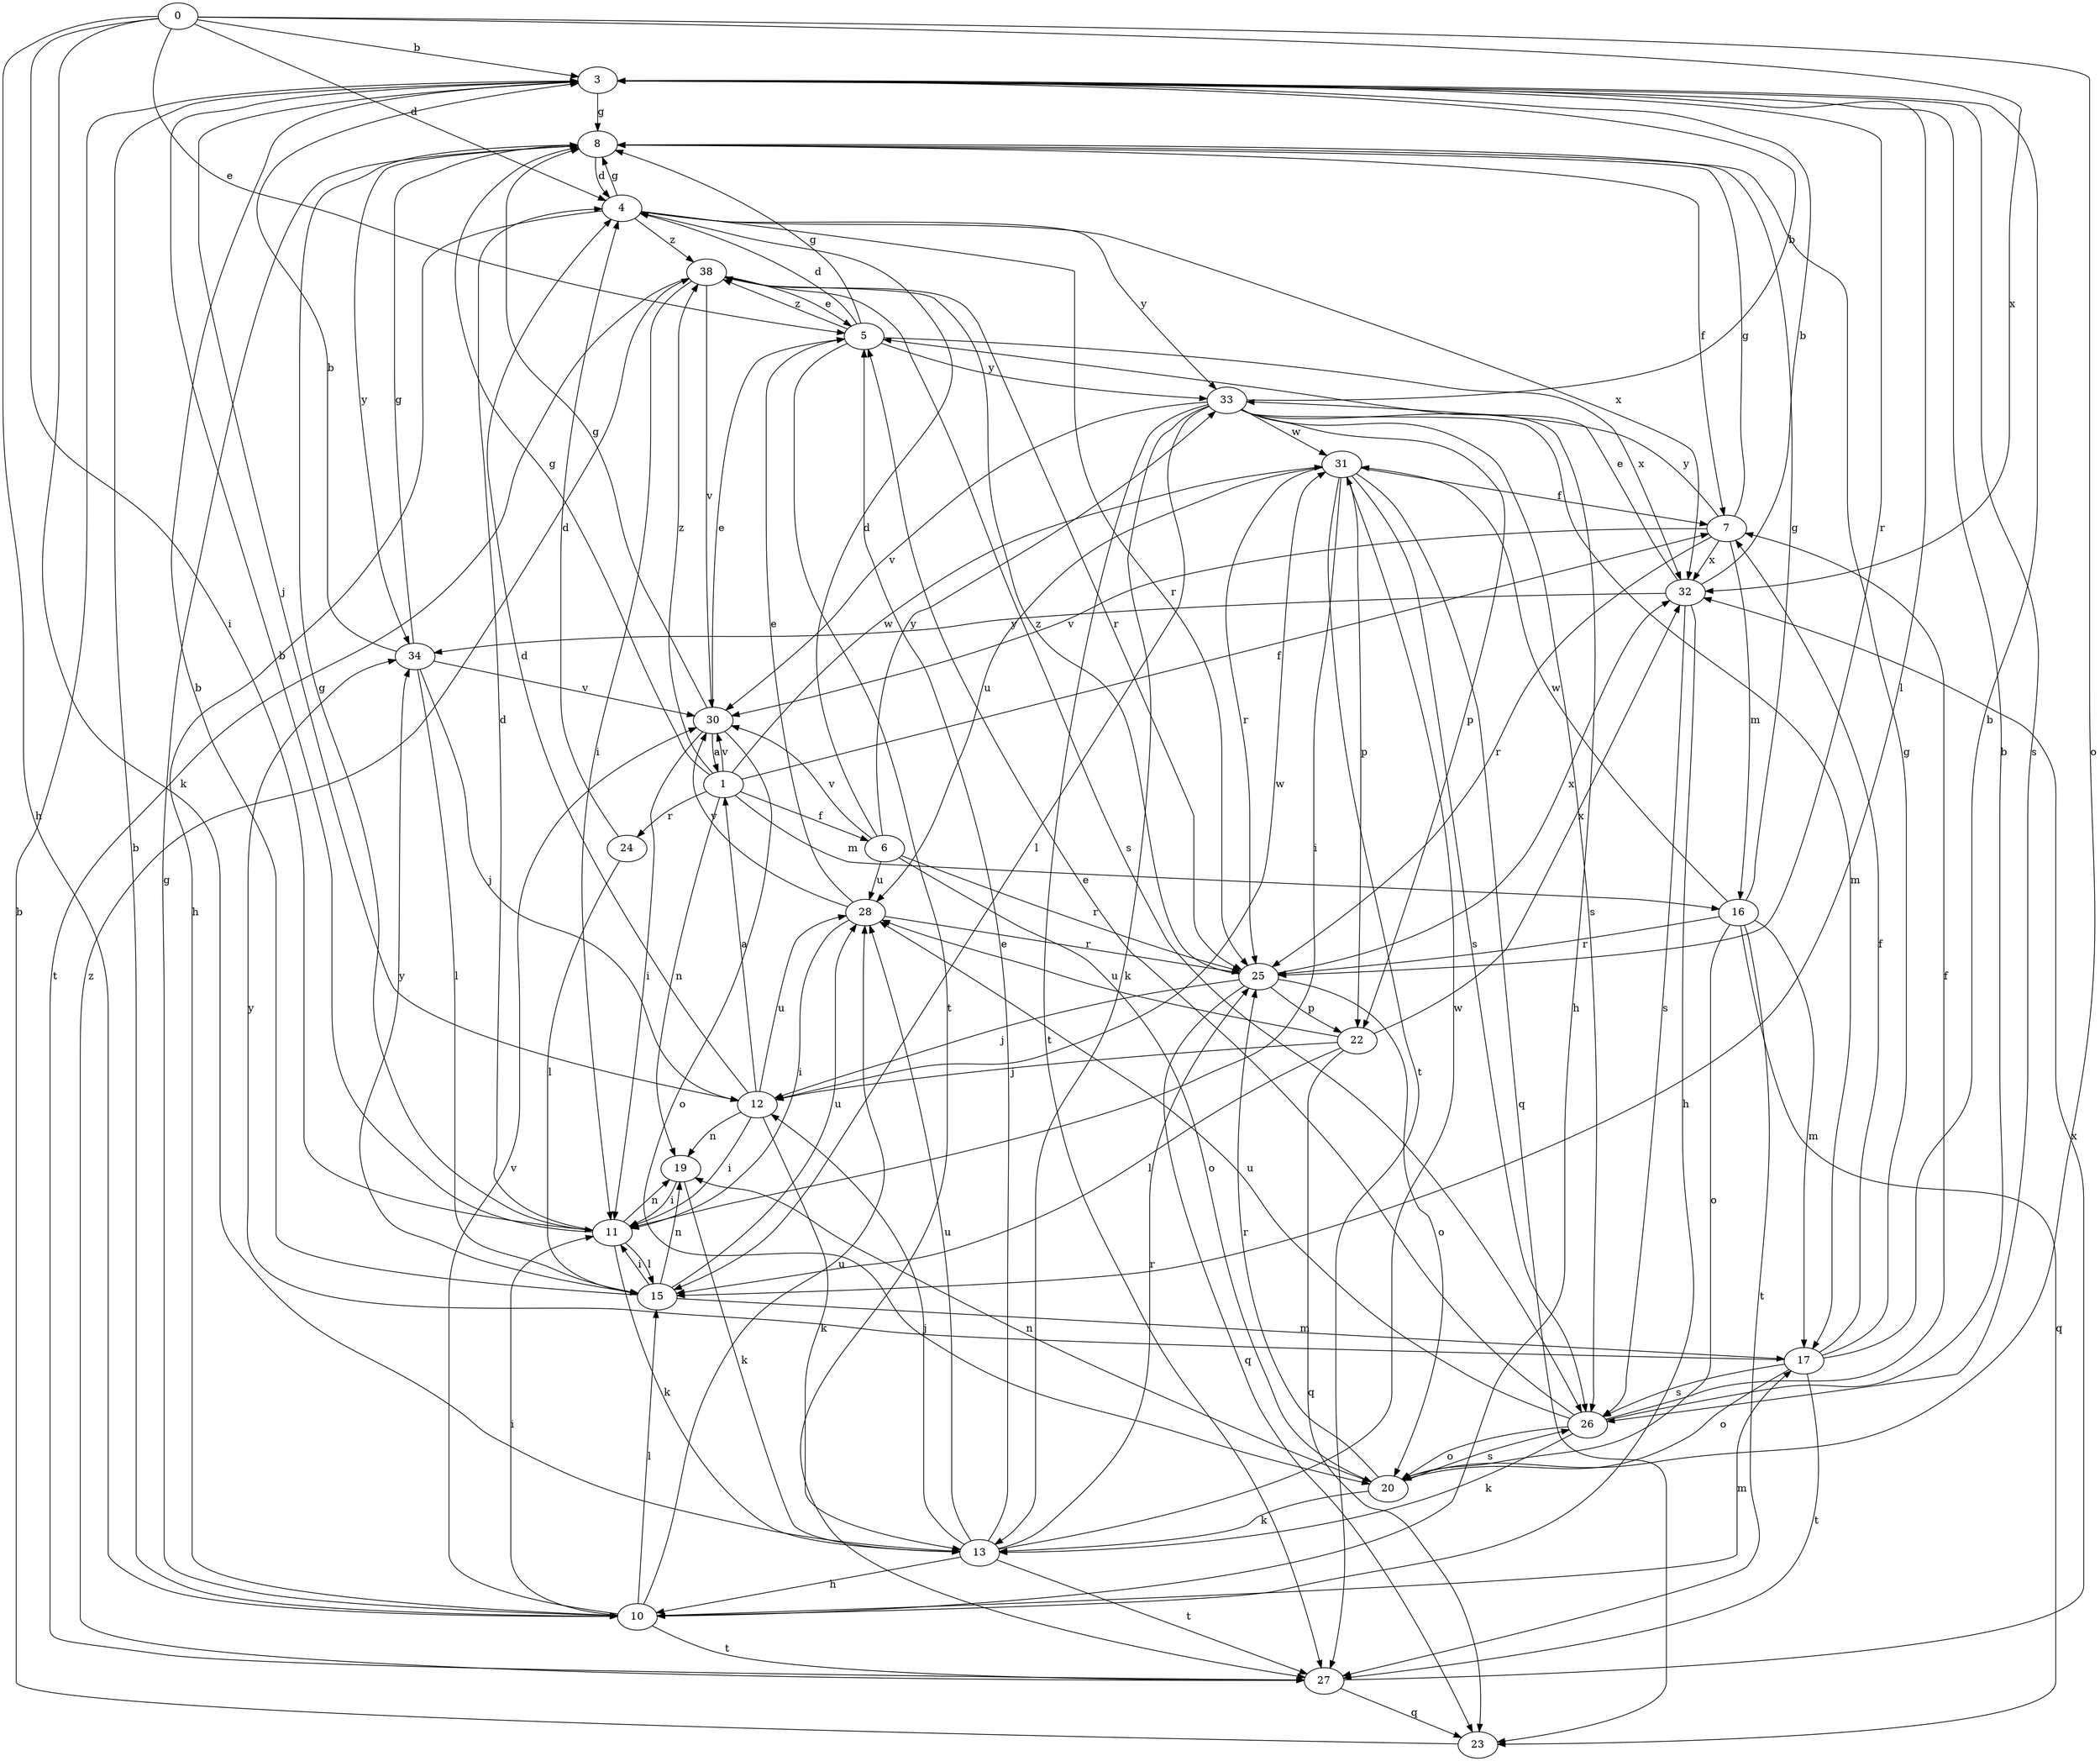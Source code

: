 strict digraph  {
0;
1;
3;
4;
5;
6;
7;
8;
10;
11;
12;
13;
15;
16;
17;
19;
20;
22;
23;
24;
25;
26;
27;
28;
30;
31;
32;
33;
34;
38;
0 -> 3  [label=b];
0 -> 4  [label=d];
0 -> 5  [label=e];
0 -> 10  [label=h];
0 -> 11  [label=i];
0 -> 13  [label=k];
0 -> 20  [label=o];
0 -> 32  [label=x];
1 -> 6  [label=f];
1 -> 7  [label=f];
1 -> 8  [label=g];
1 -> 16  [label=m];
1 -> 19  [label=n];
1 -> 24  [label=r];
1 -> 30  [label=v];
1 -> 31  [label=w];
1 -> 38  [label=z];
3 -> 8  [label=g];
3 -> 12  [label=j];
3 -> 15  [label=l];
3 -> 25  [label=r];
3 -> 26  [label=s];
4 -> 8  [label=g];
4 -> 10  [label=h];
4 -> 25  [label=r];
4 -> 32  [label=x];
4 -> 33  [label=y];
4 -> 38  [label=z];
5 -> 4  [label=d];
5 -> 8  [label=g];
5 -> 27  [label=t];
5 -> 32  [label=x];
5 -> 33  [label=y];
5 -> 38  [label=z];
6 -> 4  [label=d];
6 -> 20  [label=o];
6 -> 25  [label=r];
6 -> 28  [label=u];
6 -> 30  [label=v];
6 -> 33  [label=y];
7 -> 8  [label=g];
7 -> 16  [label=m];
7 -> 25  [label=r];
7 -> 30  [label=v];
7 -> 32  [label=x];
7 -> 33  [label=y];
8 -> 4  [label=d];
8 -> 7  [label=f];
8 -> 34  [label=y];
10 -> 3  [label=b];
10 -> 8  [label=g];
10 -> 11  [label=i];
10 -> 15  [label=l];
10 -> 17  [label=m];
10 -> 27  [label=t];
10 -> 28  [label=u];
10 -> 30  [label=v];
11 -> 3  [label=b];
11 -> 4  [label=d];
11 -> 8  [label=g];
11 -> 13  [label=k];
11 -> 15  [label=l];
11 -> 19  [label=n];
12 -> 1  [label=a];
12 -> 4  [label=d];
12 -> 11  [label=i];
12 -> 13  [label=k];
12 -> 19  [label=n];
12 -> 28  [label=u];
12 -> 31  [label=w];
13 -> 5  [label=e];
13 -> 10  [label=h];
13 -> 12  [label=j];
13 -> 25  [label=r];
13 -> 27  [label=t];
13 -> 28  [label=u];
13 -> 31  [label=w];
15 -> 3  [label=b];
15 -> 11  [label=i];
15 -> 17  [label=m];
15 -> 19  [label=n];
15 -> 28  [label=u];
15 -> 34  [label=y];
16 -> 8  [label=g];
16 -> 17  [label=m];
16 -> 20  [label=o];
16 -> 23  [label=q];
16 -> 25  [label=r];
16 -> 27  [label=t];
16 -> 31  [label=w];
17 -> 3  [label=b];
17 -> 7  [label=f];
17 -> 8  [label=g];
17 -> 20  [label=o];
17 -> 26  [label=s];
17 -> 27  [label=t];
17 -> 34  [label=y];
19 -> 11  [label=i];
19 -> 13  [label=k];
20 -> 13  [label=k];
20 -> 19  [label=n];
20 -> 25  [label=r];
20 -> 26  [label=s];
22 -> 12  [label=j];
22 -> 15  [label=l];
22 -> 23  [label=q];
22 -> 28  [label=u];
22 -> 32  [label=x];
23 -> 3  [label=b];
24 -> 4  [label=d];
24 -> 15  [label=l];
25 -> 12  [label=j];
25 -> 20  [label=o];
25 -> 22  [label=p];
25 -> 23  [label=q];
25 -> 32  [label=x];
25 -> 38  [label=z];
26 -> 3  [label=b];
26 -> 5  [label=e];
26 -> 7  [label=f];
26 -> 13  [label=k];
26 -> 20  [label=o];
26 -> 28  [label=u];
27 -> 23  [label=q];
27 -> 32  [label=x];
27 -> 38  [label=z];
28 -> 5  [label=e];
28 -> 11  [label=i];
28 -> 25  [label=r];
28 -> 30  [label=v];
30 -> 1  [label=a];
30 -> 5  [label=e];
30 -> 8  [label=g];
30 -> 11  [label=i];
30 -> 20  [label=o];
31 -> 7  [label=f];
31 -> 11  [label=i];
31 -> 22  [label=p];
31 -> 23  [label=q];
31 -> 25  [label=r];
31 -> 26  [label=s];
31 -> 27  [label=t];
31 -> 28  [label=u];
32 -> 3  [label=b];
32 -> 5  [label=e];
32 -> 10  [label=h];
32 -> 26  [label=s];
32 -> 34  [label=y];
33 -> 3  [label=b];
33 -> 10  [label=h];
33 -> 13  [label=k];
33 -> 15  [label=l];
33 -> 17  [label=m];
33 -> 22  [label=p];
33 -> 26  [label=s];
33 -> 27  [label=t];
33 -> 30  [label=v];
33 -> 31  [label=w];
34 -> 3  [label=b];
34 -> 8  [label=g];
34 -> 12  [label=j];
34 -> 15  [label=l];
34 -> 30  [label=v];
38 -> 5  [label=e];
38 -> 11  [label=i];
38 -> 25  [label=r];
38 -> 26  [label=s];
38 -> 27  [label=t];
38 -> 30  [label=v];
}

